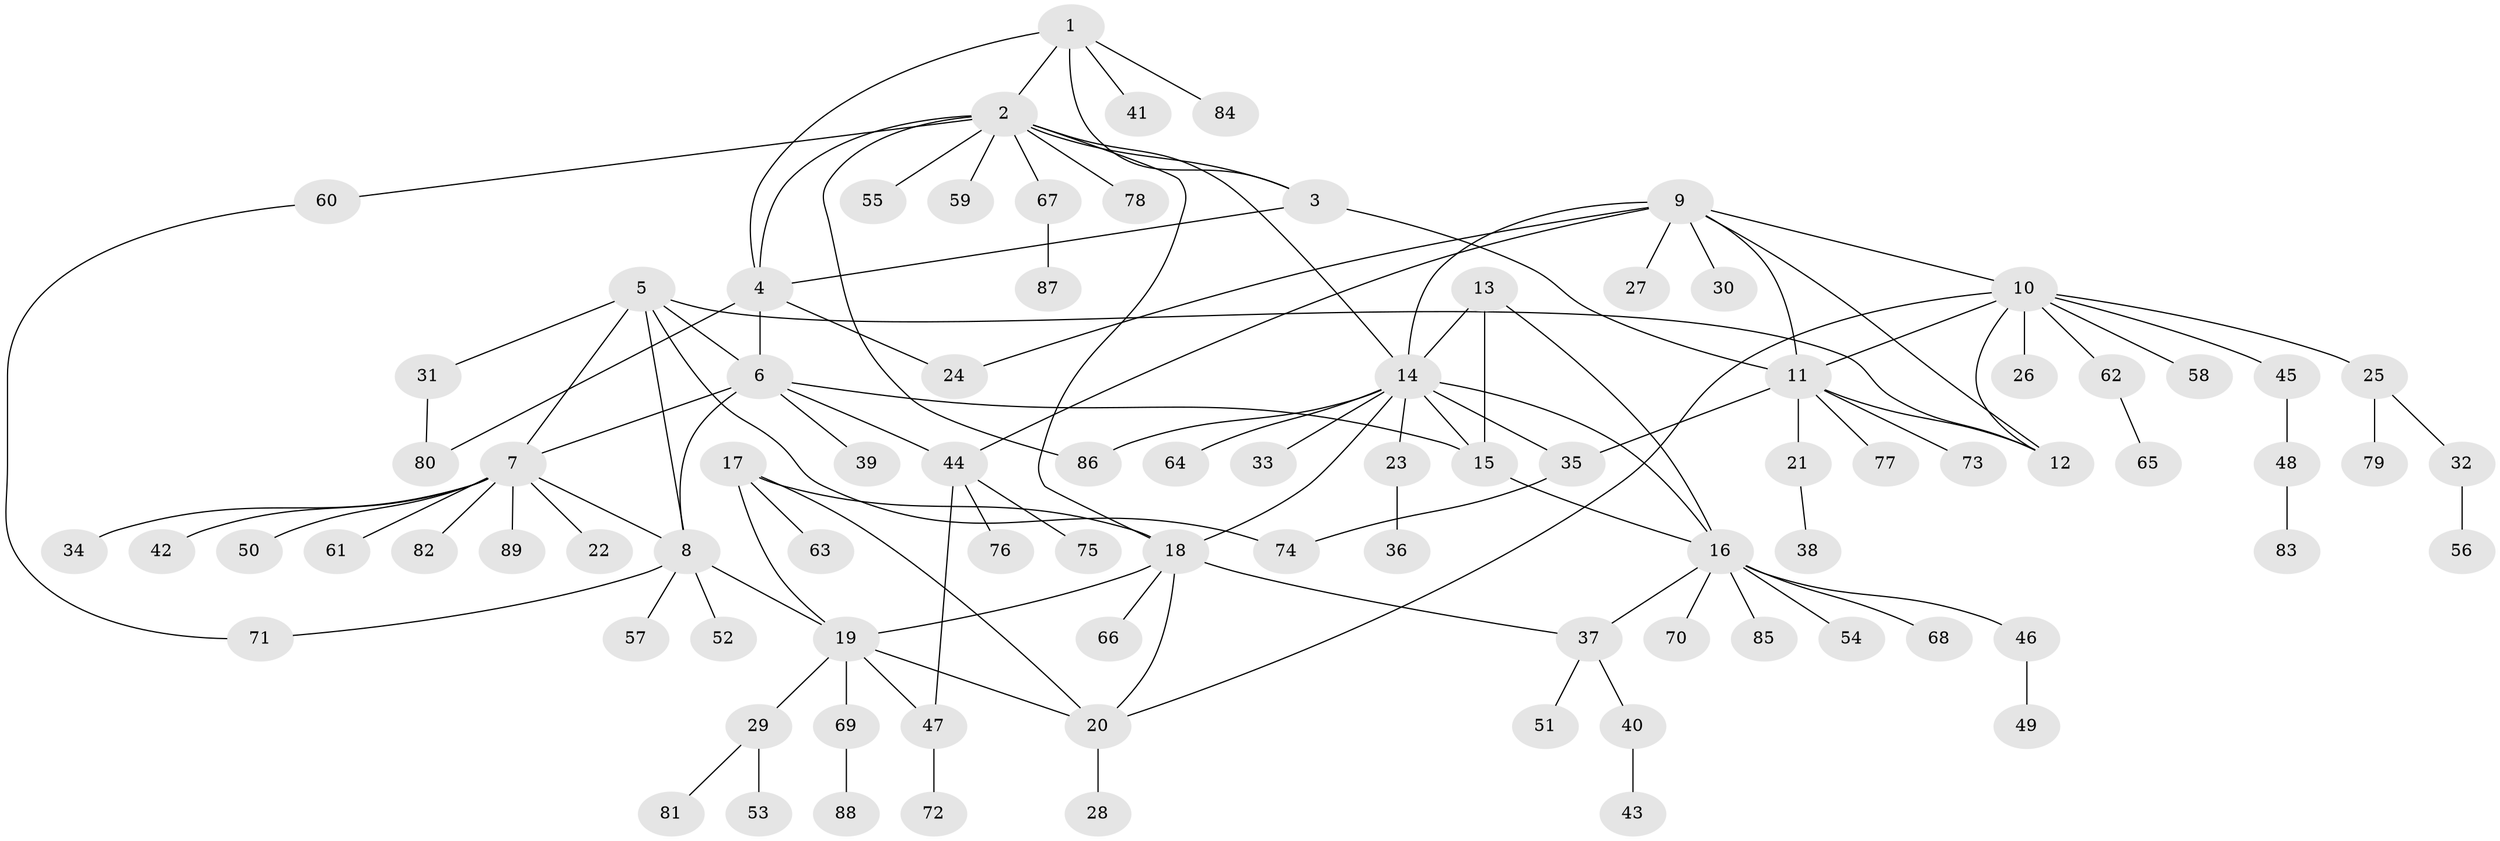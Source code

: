 // Generated by graph-tools (version 1.1) at 2025/37/03/09/25 02:37:32]
// undirected, 89 vertices, 118 edges
graph export_dot {
graph [start="1"]
  node [color=gray90,style=filled];
  1;
  2;
  3;
  4;
  5;
  6;
  7;
  8;
  9;
  10;
  11;
  12;
  13;
  14;
  15;
  16;
  17;
  18;
  19;
  20;
  21;
  22;
  23;
  24;
  25;
  26;
  27;
  28;
  29;
  30;
  31;
  32;
  33;
  34;
  35;
  36;
  37;
  38;
  39;
  40;
  41;
  42;
  43;
  44;
  45;
  46;
  47;
  48;
  49;
  50;
  51;
  52;
  53;
  54;
  55;
  56;
  57;
  58;
  59;
  60;
  61;
  62;
  63;
  64;
  65;
  66;
  67;
  68;
  69;
  70;
  71;
  72;
  73;
  74;
  75;
  76;
  77;
  78;
  79;
  80;
  81;
  82;
  83;
  84;
  85;
  86;
  87;
  88;
  89;
  1 -- 2;
  1 -- 3;
  1 -- 4;
  1 -- 41;
  1 -- 84;
  2 -- 3;
  2 -- 4;
  2 -- 14;
  2 -- 18;
  2 -- 55;
  2 -- 59;
  2 -- 60;
  2 -- 67;
  2 -- 78;
  2 -- 86;
  3 -- 4;
  3 -- 11;
  4 -- 6;
  4 -- 24;
  4 -- 80;
  5 -- 6;
  5 -- 7;
  5 -- 8;
  5 -- 12;
  5 -- 31;
  5 -- 74;
  6 -- 7;
  6 -- 8;
  6 -- 15;
  6 -- 39;
  6 -- 44;
  7 -- 8;
  7 -- 22;
  7 -- 34;
  7 -- 42;
  7 -- 50;
  7 -- 61;
  7 -- 82;
  7 -- 89;
  8 -- 19;
  8 -- 52;
  8 -- 57;
  8 -- 71;
  9 -- 10;
  9 -- 11;
  9 -- 12;
  9 -- 14;
  9 -- 24;
  9 -- 27;
  9 -- 30;
  9 -- 44;
  10 -- 11;
  10 -- 12;
  10 -- 20;
  10 -- 25;
  10 -- 26;
  10 -- 45;
  10 -- 58;
  10 -- 62;
  11 -- 12;
  11 -- 21;
  11 -- 35;
  11 -- 73;
  11 -- 77;
  13 -- 14;
  13 -- 15;
  13 -- 16;
  14 -- 15;
  14 -- 16;
  14 -- 18;
  14 -- 23;
  14 -- 33;
  14 -- 35;
  14 -- 64;
  14 -- 86;
  15 -- 16;
  16 -- 37;
  16 -- 46;
  16 -- 54;
  16 -- 68;
  16 -- 70;
  16 -- 85;
  17 -- 18;
  17 -- 19;
  17 -- 20;
  17 -- 63;
  18 -- 19;
  18 -- 20;
  18 -- 37;
  18 -- 66;
  19 -- 20;
  19 -- 29;
  19 -- 47;
  19 -- 69;
  20 -- 28;
  21 -- 38;
  23 -- 36;
  25 -- 32;
  25 -- 79;
  29 -- 53;
  29 -- 81;
  31 -- 80;
  32 -- 56;
  35 -- 74;
  37 -- 40;
  37 -- 51;
  40 -- 43;
  44 -- 47;
  44 -- 75;
  44 -- 76;
  45 -- 48;
  46 -- 49;
  47 -- 72;
  48 -- 83;
  60 -- 71;
  62 -- 65;
  67 -- 87;
  69 -- 88;
}
